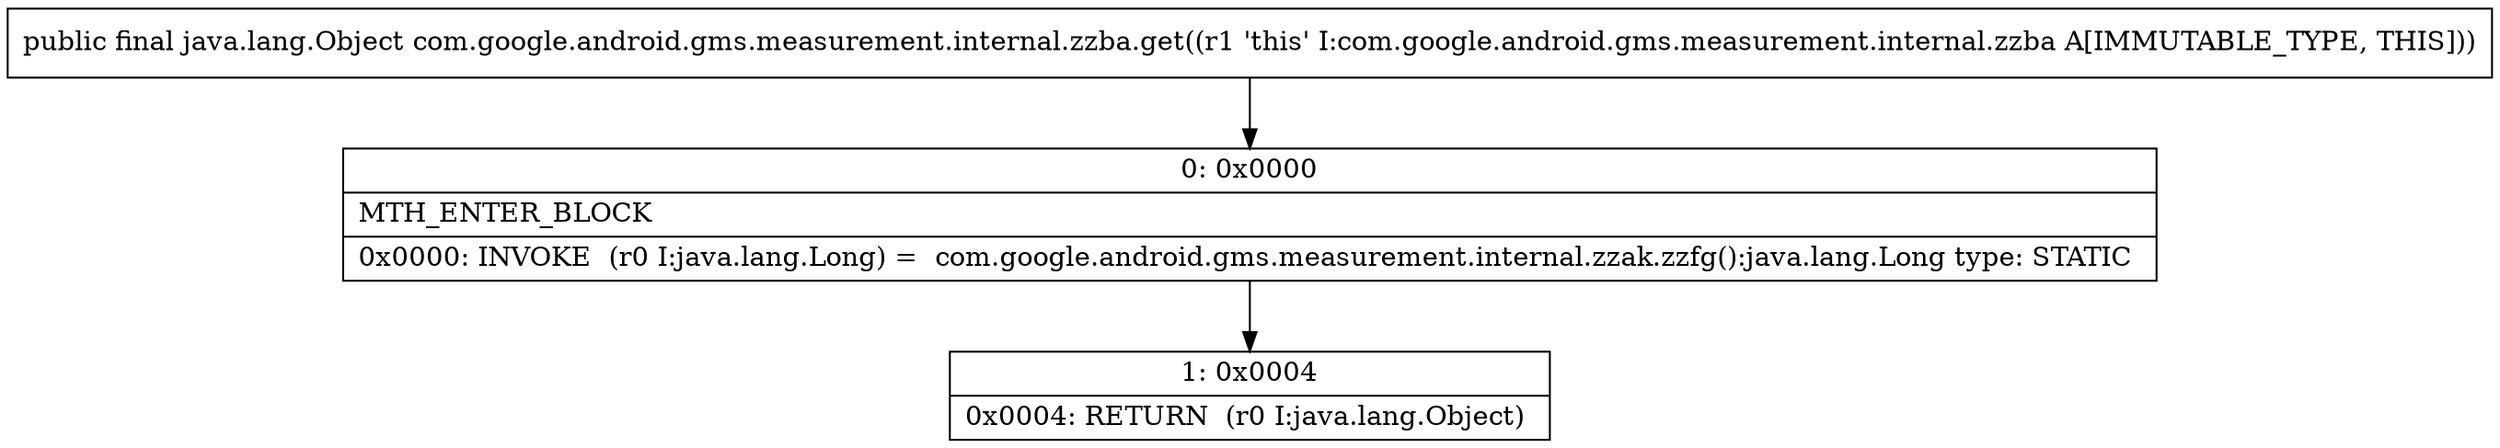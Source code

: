 digraph "CFG forcom.google.android.gms.measurement.internal.zzba.get()Ljava\/lang\/Object;" {
Node_0 [shape=record,label="{0\:\ 0x0000|MTH_ENTER_BLOCK\l|0x0000: INVOKE  (r0 I:java.lang.Long) =  com.google.android.gms.measurement.internal.zzak.zzfg():java.lang.Long type: STATIC \l}"];
Node_1 [shape=record,label="{1\:\ 0x0004|0x0004: RETURN  (r0 I:java.lang.Object) \l}"];
MethodNode[shape=record,label="{public final java.lang.Object com.google.android.gms.measurement.internal.zzba.get((r1 'this' I:com.google.android.gms.measurement.internal.zzba A[IMMUTABLE_TYPE, THIS])) }"];
MethodNode -> Node_0;
Node_0 -> Node_1;
}

